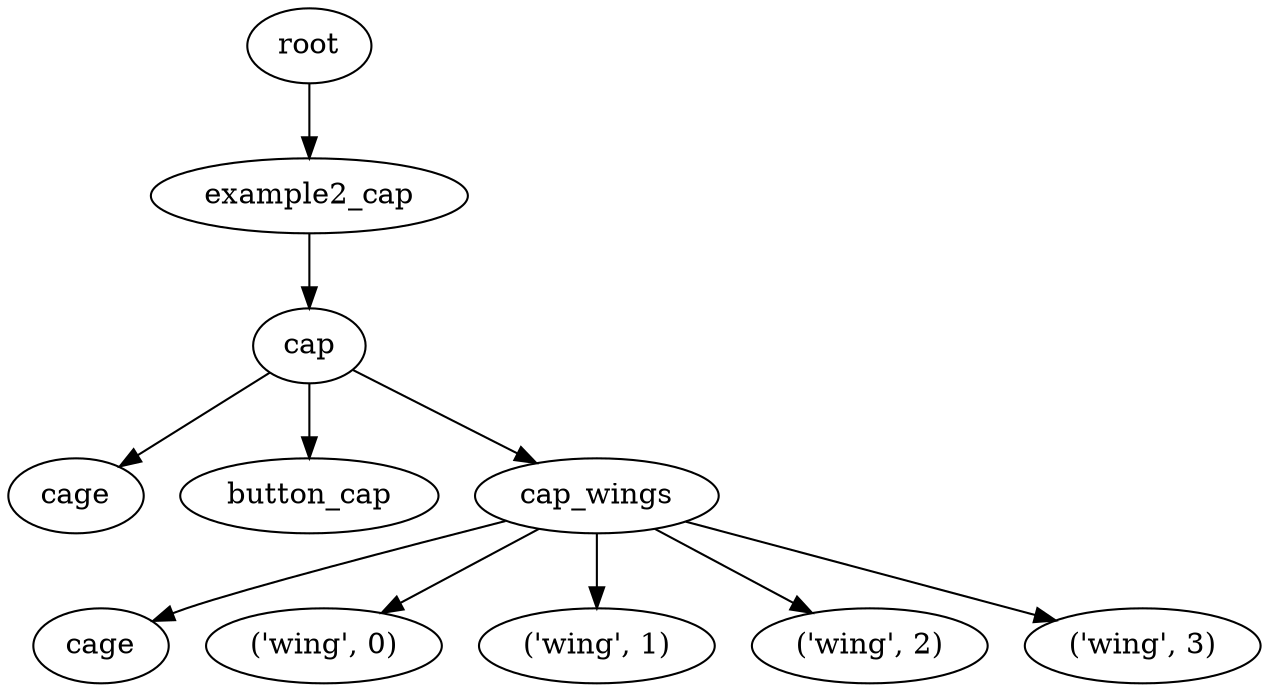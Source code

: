 digraph example2_cap {
    root_134 [label="root"];
    example2_cap_135 [label="example2_cap"];
    cap_136 [label="cap"];
    cage_137 [label="cage"];
    button_cap_138 [label="button_cap"];
    cap_wings_139 [label="cap_wings"];
    cage_140 [label="cage"];
    wing_141 [label="\('wing',\ 0\)"];
    wing_142 [label="\('wing',\ 1\)"];
    wing_143 [label="\('wing',\ 2\)"];
    wing_144 [label="\('wing',\ 3\)"];
    root_134 -> example2_cap_135;
    example2_cap_135 -> cap_136;
    cap_136 -> cage_137;
    cap_136 -> button_cap_138;
    cap_136 -> cap_wings_139;
    cap_wings_139 -> cage_140;
    cap_wings_139 -> wing_141;
    cap_wings_139 -> wing_142;
    cap_wings_139 -> wing_143;
    cap_wings_139 -> wing_144;
}

